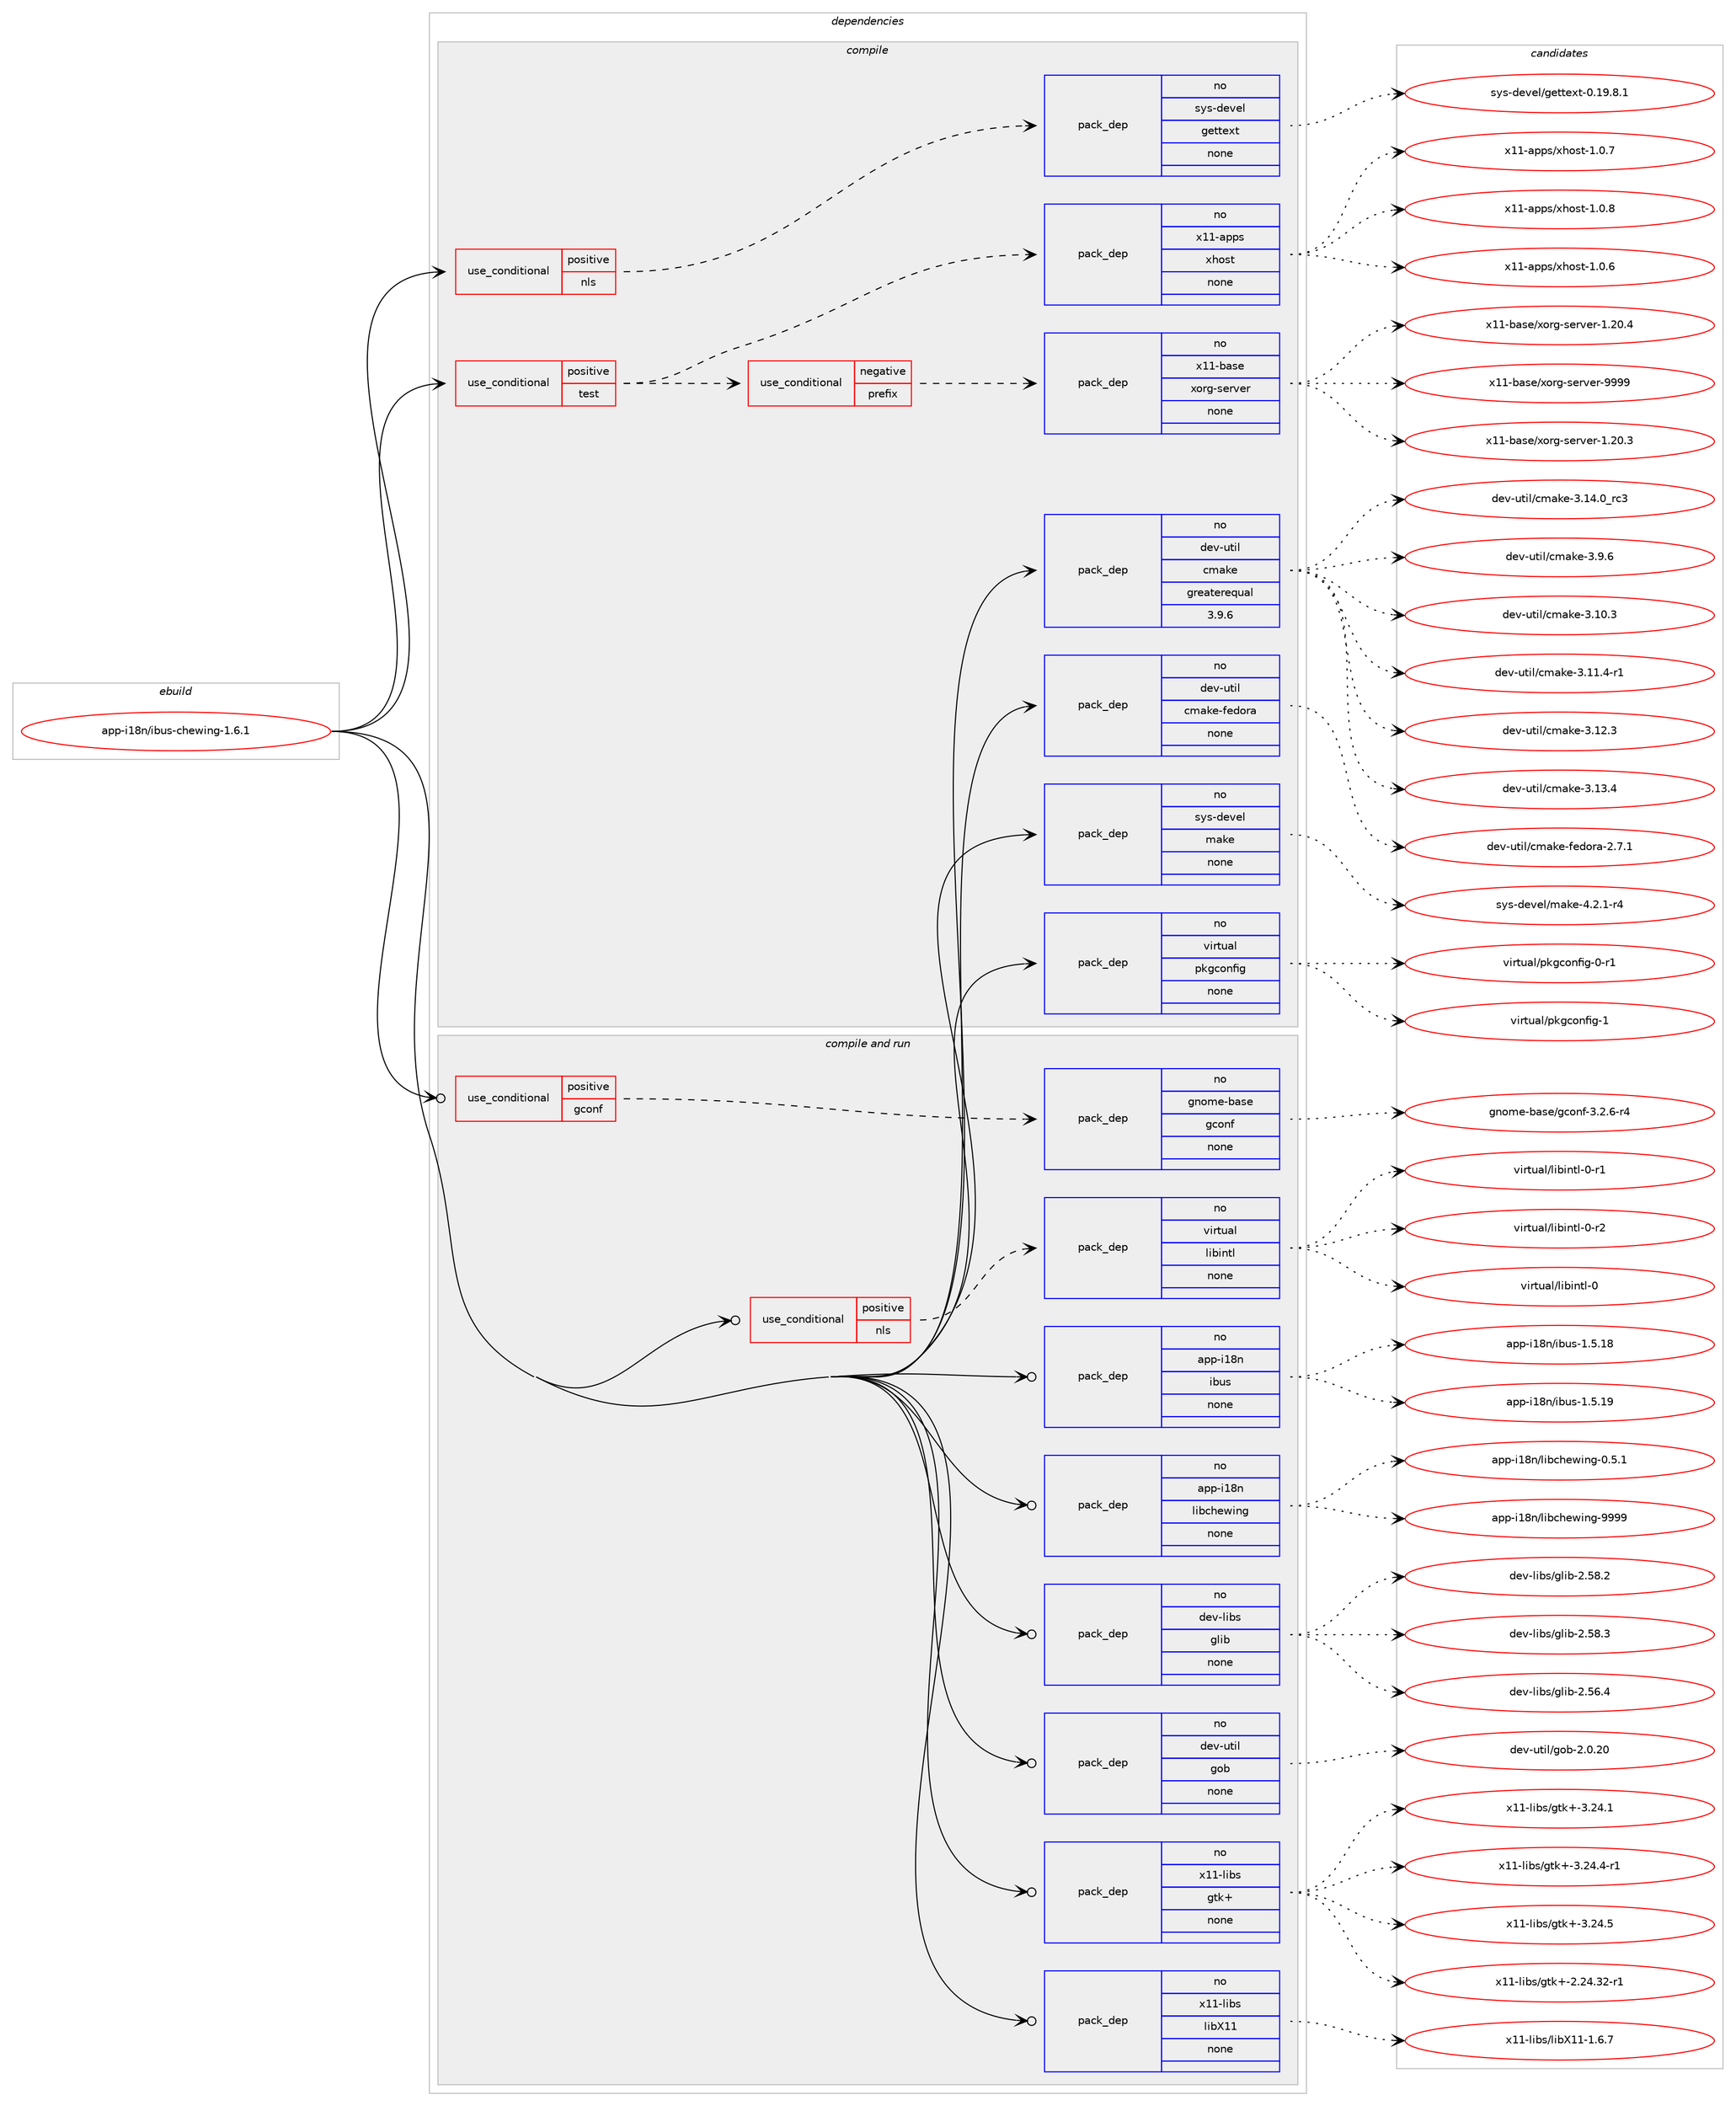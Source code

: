 digraph prolog {

# *************
# Graph options
# *************

newrank=true;
concentrate=true;
compound=true;
graph [rankdir=LR,fontname=Helvetica,fontsize=10,ranksep=1.5];#, ranksep=2.5, nodesep=0.2];
edge  [arrowhead=vee];
node  [fontname=Helvetica,fontsize=10];

# **********
# The ebuild
# **********

subgraph cluster_leftcol {
color=gray;
rank=same;
label=<<i>ebuild</i>>;
id [label="app-i18n/ibus-chewing-1.6.1", color=red, width=4, href="../app-i18n/ibus-chewing-1.6.1.svg"];
}

# ****************
# The dependencies
# ****************

subgraph cluster_midcol {
color=gray;
label=<<i>dependencies</i>>;
subgraph cluster_compile {
fillcolor="#eeeeee";
style=filled;
label=<<i>compile</i>>;
subgraph cond352575 {
dependency1294941 [label=<<TABLE BORDER="0" CELLBORDER="1" CELLSPACING="0" CELLPADDING="4"><TR><TD ROWSPAN="3" CELLPADDING="10">use_conditional</TD></TR><TR><TD>positive</TD></TR><TR><TD>nls</TD></TR></TABLE>>, shape=none, color=red];
subgraph pack922263 {
dependency1294942 [label=<<TABLE BORDER="0" CELLBORDER="1" CELLSPACING="0" CELLPADDING="4" WIDTH="220"><TR><TD ROWSPAN="6" CELLPADDING="30">pack_dep</TD></TR><TR><TD WIDTH="110">no</TD></TR><TR><TD>sys-devel</TD></TR><TR><TD>gettext</TD></TR><TR><TD>none</TD></TR><TR><TD></TD></TR></TABLE>>, shape=none, color=blue];
}
dependency1294941:e -> dependency1294942:w [weight=20,style="dashed",arrowhead="vee"];
}
id:e -> dependency1294941:w [weight=20,style="solid",arrowhead="vee"];
subgraph cond352576 {
dependency1294943 [label=<<TABLE BORDER="0" CELLBORDER="1" CELLSPACING="0" CELLPADDING="4"><TR><TD ROWSPAN="3" CELLPADDING="10">use_conditional</TD></TR><TR><TD>positive</TD></TR><TR><TD>test</TD></TR></TABLE>>, shape=none, color=red];
subgraph cond352577 {
dependency1294944 [label=<<TABLE BORDER="0" CELLBORDER="1" CELLSPACING="0" CELLPADDING="4"><TR><TD ROWSPAN="3" CELLPADDING="10">use_conditional</TD></TR><TR><TD>negative</TD></TR><TR><TD>prefix</TD></TR></TABLE>>, shape=none, color=red];
subgraph pack922264 {
dependency1294945 [label=<<TABLE BORDER="0" CELLBORDER="1" CELLSPACING="0" CELLPADDING="4" WIDTH="220"><TR><TD ROWSPAN="6" CELLPADDING="30">pack_dep</TD></TR><TR><TD WIDTH="110">no</TD></TR><TR><TD>x11-base</TD></TR><TR><TD>xorg-server</TD></TR><TR><TD>none</TD></TR><TR><TD></TD></TR></TABLE>>, shape=none, color=blue];
}
dependency1294944:e -> dependency1294945:w [weight=20,style="dashed",arrowhead="vee"];
}
dependency1294943:e -> dependency1294944:w [weight=20,style="dashed",arrowhead="vee"];
subgraph pack922265 {
dependency1294946 [label=<<TABLE BORDER="0" CELLBORDER="1" CELLSPACING="0" CELLPADDING="4" WIDTH="220"><TR><TD ROWSPAN="6" CELLPADDING="30">pack_dep</TD></TR><TR><TD WIDTH="110">no</TD></TR><TR><TD>x11-apps</TD></TR><TR><TD>xhost</TD></TR><TR><TD>none</TD></TR><TR><TD></TD></TR></TABLE>>, shape=none, color=blue];
}
dependency1294943:e -> dependency1294946:w [weight=20,style="dashed",arrowhead="vee"];
}
id:e -> dependency1294943:w [weight=20,style="solid",arrowhead="vee"];
subgraph pack922266 {
dependency1294947 [label=<<TABLE BORDER="0" CELLBORDER="1" CELLSPACING="0" CELLPADDING="4" WIDTH="220"><TR><TD ROWSPAN="6" CELLPADDING="30">pack_dep</TD></TR><TR><TD WIDTH="110">no</TD></TR><TR><TD>dev-util</TD></TR><TR><TD>cmake</TD></TR><TR><TD>greaterequal</TD></TR><TR><TD>3.9.6</TD></TR></TABLE>>, shape=none, color=blue];
}
id:e -> dependency1294947:w [weight=20,style="solid",arrowhead="vee"];
subgraph pack922267 {
dependency1294948 [label=<<TABLE BORDER="0" CELLBORDER="1" CELLSPACING="0" CELLPADDING="4" WIDTH="220"><TR><TD ROWSPAN="6" CELLPADDING="30">pack_dep</TD></TR><TR><TD WIDTH="110">no</TD></TR><TR><TD>dev-util</TD></TR><TR><TD>cmake-fedora</TD></TR><TR><TD>none</TD></TR><TR><TD></TD></TR></TABLE>>, shape=none, color=blue];
}
id:e -> dependency1294948:w [weight=20,style="solid",arrowhead="vee"];
subgraph pack922268 {
dependency1294949 [label=<<TABLE BORDER="0" CELLBORDER="1" CELLSPACING="0" CELLPADDING="4" WIDTH="220"><TR><TD ROWSPAN="6" CELLPADDING="30">pack_dep</TD></TR><TR><TD WIDTH="110">no</TD></TR><TR><TD>sys-devel</TD></TR><TR><TD>make</TD></TR><TR><TD>none</TD></TR><TR><TD></TD></TR></TABLE>>, shape=none, color=blue];
}
id:e -> dependency1294949:w [weight=20,style="solid",arrowhead="vee"];
subgraph pack922269 {
dependency1294950 [label=<<TABLE BORDER="0" CELLBORDER="1" CELLSPACING="0" CELLPADDING="4" WIDTH="220"><TR><TD ROWSPAN="6" CELLPADDING="30">pack_dep</TD></TR><TR><TD WIDTH="110">no</TD></TR><TR><TD>virtual</TD></TR><TR><TD>pkgconfig</TD></TR><TR><TD>none</TD></TR><TR><TD></TD></TR></TABLE>>, shape=none, color=blue];
}
id:e -> dependency1294950:w [weight=20,style="solid",arrowhead="vee"];
}
subgraph cluster_compileandrun {
fillcolor="#eeeeee";
style=filled;
label=<<i>compile and run</i>>;
subgraph cond352578 {
dependency1294951 [label=<<TABLE BORDER="0" CELLBORDER="1" CELLSPACING="0" CELLPADDING="4"><TR><TD ROWSPAN="3" CELLPADDING="10">use_conditional</TD></TR><TR><TD>positive</TD></TR><TR><TD>gconf</TD></TR></TABLE>>, shape=none, color=red];
subgraph pack922270 {
dependency1294952 [label=<<TABLE BORDER="0" CELLBORDER="1" CELLSPACING="0" CELLPADDING="4" WIDTH="220"><TR><TD ROWSPAN="6" CELLPADDING="30">pack_dep</TD></TR><TR><TD WIDTH="110">no</TD></TR><TR><TD>gnome-base</TD></TR><TR><TD>gconf</TD></TR><TR><TD>none</TD></TR><TR><TD></TD></TR></TABLE>>, shape=none, color=blue];
}
dependency1294951:e -> dependency1294952:w [weight=20,style="dashed",arrowhead="vee"];
}
id:e -> dependency1294951:w [weight=20,style="solid",arrowhead="odotvee"];
subgraph cond352579 {
dependency1294953 [label=<<TABLE BORDER="0" CELLBORDER="1" CELLSPACING="0" CELLPADDING="4"><TR><TD ROWSPAN="3" CELLPADDING="10">use_conditional</TD></TR><TR><TD>positive</TD></TR><TR><TD>nls</TD></TR></TABLE>>, shape=none, color=red];
subgraph pack922271 {
dependency1294954 [label=<<TABLE BORDER="0" CELLBORDER="1" CELLSPACING="0" CELLPADDING="4" WIDTH="220"><TR><TD ROWSPAN="6" CELLPADDING="30">pack_dep</TD></TR><TR><TD WIDTH="110">no</TD></TR><TR><TD>virtual</TD></TR><TR><TD>libintl</TD></TR><TR><TD>none</TD></TR><TR><TD></TD></TR></TABLE>>, shape=none, color=blue];
}
dependency1294953:e -> dependency1294954:w [weight=20,style="dashed",arrowhead="vee"];
}
id:e -> dependency1294953:w [weight=20,style="solid",arrowhead="odotvee"];
subgraph pack922272 {
dependency1294955 [label=<<TABLE BORDER="0" CELLBORDER="1" CELLSPACING="0" CELLPADDING="4" WIDTH="220"><TR><TD ROWSPAN="6" CELLPADDING="30">pack_dep</TD></TR><TR><TD WIDTH="110">no</TD></TR><TR><TD>app-i18n</TD></TR><TR><TD>ibus</TD></TR><TR><TD>none</TD></TR><TR><TD></TD></TR></TABLE>>, shape=none, color=blue];
}
id:e -> dependency1294955:w [weight=20,style="solid",arrowhead="odotvee"];
subgraph pack922273 {
dependency1294956 [label=<<TABLE BORDER="0" CELLBORDER="1" CELLSPACING="0" CELLPADDING="4" WIDTH="220"><TR><TD ROWSPAN="6" CELLPADDING="30">pack_dep</TD></TR><TR><TD WIDTH="110">no</TD></TR><TR><TD>app-i18n</TD></TR><TR><TD>libchewing</TD></TR><TR><TD>none</TD></TR><TR><TD></TD></TR></TABLE>>, shape=none, color=blue];
}
id:e -> dependency1294956:w [weight=20,style="solid",arrowhead="odotvee"];
subgraph pack922274 {
dependency1294957 [label=<<TABLE BORDER="0" CELLBORDER="1" CELLSPACING="0" CELLPADDING="4" WIDTH="220"><TR><TD ROWSPAN="6" CELLPADDING="30">pack_dep</TD></TR><TR><TD WIDTH="110">no</TD></TR><TR><TD>dev-libs</TD></TR><TR><TD>glib</TD></TR><TR><TD>none</TD></TR><TR><TD></TD></TR></TABLE>>, shape=none, color=blue];
}
id:e -> dependency1294957:w [weight=20,style="solid",arrowhead="odotvee"];
subgraph pack922275 {
dependency1294958 [label=<<TABLE BORDER="0" CELLBORDER="1" CELLSPACING="0" CELLPADDING="4" WIDTH="220"><TR><TD ROWSPAN="6" CELLPADDING="30">pack_dep</TD></TR><TR><TD WIDTH="110">no</TD></TR><TR><TD>dev-util</TD></TR><TR><TD>gob</TD></TR><TR><TD>none</TD></TR><TR><TD></TD></TR></TABLE>>, shape=none, color=blue];
}
id:e -> dependency1294958:w [weight=20,style="solid",arrowhead="odotvee"];
subgraph pack922276 {
dependency1294959 [label=<<TABLE BORDER="0" CELLBORDER="1" CELLSPACING="0" CELLPADDING="4" WIDTH="220"><TR><TD ROWSPAN="6" CELLPADDING="30">pack_dep</TD></TR><TR><TD WIDTH="110">no</TD></TR><TR><TD>x11-libs</TD></TR><TR><TD>gtk+</TD></TR><TR><TD>none</TD></TR><TR><TD></TD></TR></TABLE>>, shape=none, color=blue];
}
id:e -> dependency1294959:w [weight=20,style="solid",arrowhead="odotvee"];
subgraph pack922277 {
dependency1294960 [label=<<TABLE BORDER="0" CELLBORDER="1" CELLSPACING="0" CELLPADDING="4" WIDTH="220"><TR><TD ROWSPAN="6" CELLPADDING="30">pack_dep</TD></TR><TR><TD WIDTH="110">no</TD></TR><TR><TD>x11-libs</TD></TR><TR><TD>libX11</TD></TR><TR><TD>none</TD></TR><TR><TD></TD></TR></TABLE>>, shape=none, color=blue];
}
id:e -> dependency1294960:w [weight=20,style="solid",arrowhead="odotvee"];
}
subgraph cluster_run {
fillcolor="#eeeeee";
style=filled;
label=<<i>run</i>>;
}
}

# **************
# The candidates
# **************

subgraph cluster_choices {
rank=same;
color=gray;
label=<<i>candidates</i>>;

subgraph choice922263 {
color=black;
nodesep=1;
choice1151211154510010111810110847103101116116101120116454846495746564649 [label="sys-devel/gettext-0.19.8.1", color=red, width=4,href="../sys-devel/gettext-0.19.8.1.svg"];
dependency1294942:e -> choice1151211154510010111810110847103101116116101120116454846495746564649:w [style=dotted,weight="100"];
}
subgraph choice922264 {
color=black;
nodesep=1;
choice1204949459897115101471201111141034511510111411810111445494650484651 [label="x11-base/xorg-server-1.20.3", color=red, width=4,href="../x11-base/xorg-server-1.20.3.svg"];
choice1204949459897115101471201111141034511510111411810111445494650484652 [label="x11-base/xorg-server-1.20.4", color=red, width=4,href="../x11-base/xorg-server-1.20.4.svg"];
choice120494945989711510147120111114103451151011141181011144557575757 [label="x11-base/xorg-server-9999", color=red, width=4,href="../x11-base/xorg-server-9999.svg"];
dependency1294945:e -> choice1204949459897115101471201111141034511510111411810111445494650484651:w [style=dotted,weight="100"];
dependency1294945:e -> choice1204949459897115101471201111141034511510111411810111445494650484652:w [style=dotted,weight="100"];
dependency1294945:e -> choice120494945989711510147120111114103451151011141181011144557575757:w [style=dotted,weight="100"];
}
subgraph choice922265 {
color=black;
nodesep=1;
choice1204949459711211211547120104111115116454946484654 [label="x11-apps/xhost-1.0.6", color=red, width=4,href="../x11-apps/xhost-1.0.6.svg"];
choice1204949459711211211547120104111115116454946484655 [label="x11-apps/xhost-1.0.7", color=red, width=4,href="../x11-apps/xhost-1.0.7.svg"];
choice1204949459711211211547120104111115116454946484656 [label="x11-apps/xhost-1.0.8", color=red, width=4,href="../x11-apps/xhost-1.0.8.svg"];
dependency1294946:e -> choice1204949459711211211547120104111115116454946484654:w [style=dotted,weight="100"];
dependency1294946:e -> choice1204949459711211211547120104111115116454946484655:w [style=dotted,weight="100"];
dependency1294946:e -> choice1204949459711211211547120104111115116454946484656:w [style=dotted,weight="100"];
}
subgraph choice922266 {
color=black;
nodesep=1;
choice1001011184511711610510847991099710710145514649484651 [label="dev-util/cmake-3.10.3", color=red, width=4,href="../dev-util/cmake-3.10.3.svg"];
choice10010111845117116105108479910997107101455146494946524511449 [label="dev-util/cmake-3.11.4-r1", color=red, width=4,href="../dev-util/cmake-3.11.4-r1.svg"];
choice1001011184511711610510847991099710710145514649504651 [label="dev-util/cmake-3.12.3", color=red, width=4,href="../dev-util/cmake-3.12.3.svg"];
choice1001011184511711610510847991099710710145514649514652 [label="dev-util/cmake-3.13.4", color=red, width=4,href="../dev-util/cmake-3.13.4.svg"];
choice1001011184511711610510847991099710710145514649524648951149951 [label="dev-util/cmake-3.14.0_rc3", color=red, width=4,href="../dev-util/cmake-3.14.0_rc3.svg"];
choice10010111845117116105108479910997107101455146574654 [label="dev-util/cmake-3.9.6", color=red, width=4,href="../dev-util/cmake-3.9.6.svg"];
dependency1294947:e -> choice1001011184511711610510847991099710710145514649484651:w [style=dotted,weight="100"];
dependency1294947:e -> choice10010111845117116105108479910997107101455146494946524511449:w [style=dotted,weight="100"];
dependency1294947:e -> choice1001011184511711610510847991099710710145514649504651:w [style=dotted,weight="100"];
dependency1294947:e -> choice1001011184511711610510847991099710710145514649514652:w [style=dotted,weight="100"];
dependency1294947:e -> choice1001011184511711610510847991099710710145514649524648951149951:w [style=dotted,weight="100"];
dependency1294947:e -> choice10010111845117116105108479910997107101455146574654:w [style=dotted,weight="100"];
}
subgraph choice922267 {
color=black;
nodesep=1;
choice100101118451171161051084799109971071014510210110011111497455046554649 [label="dev-util/cmake-fedora-2.7.1", color=red, width=4,href="../dev-util/cmake-fedora-2.7.1.svg"];
dependency1294948:e -> choice100101118451171161051084799109971071014510210110011111497455046554649:w [style=dotted,weight="100"];
}
subgraph choice922268 {
color=black;
nodesep=1;
choice1151211154510010111810110847109971071014552465046494511452 [label="sys-devel/make-4.2.1-r4", color=red, width=4,href="../sys-devel/make-4.2.1-r4.svg"];
dependency1294949:e -> choice1151211154510010111810110847109971071014552465046494511452:w [style=dotted,weight="100"];
}
subgraph choice922269 {
color=black;
nodesep=1;
choice11810511411611797108471121071039911111010210510345484511449 [label="virtual/pkgconfig-0-r1", color=red, width=4,href="../virtual/pkgconfig-0-r1.svg"];
choice1181051141161179710847112107103991111101021051034549 [label="virtual/pkgconfig-1", color=red, width=4,href="../virtual/pkgconfig-1.svg"];
dependency1294950:e -> choice11810511411611797108471121071039911111010210510345484511449:w [style=dotted,weight="100"];
dependency1294950:e -> choice1181051141161179710847112107103991111101021051034549:w [style=dotted,weight="100"];
}
subgraph choice922270 {
color=black;
nodesep=1;
choice10311011110910145989711510147103991111101024551465046544511452 [label="gnome-base/gconf-3.2.6-r4", color=red, width=4,href="../gnome-base/gconf-3.2.6-r4.svg"];
dependency1294952:e -> choice10311011110910145989711510147103991111101024551465046544511452:w [style=dotted,weight="100"];
}
subgraph choice922271 {
color=black;
nodesep=1;
choice1181051141161179710847108105981051101161084548 [label="virtual/libintl-0", color=red, width=4,href="../virtual/libintl-0.svg"];
choice11810511411611797108471081059810511011610845484511449 [label="virtual/libintl-0-r1", color=red, width=4,href="../virtual/libintl-0-r1.svg"];
choice11810511411611797108471081059810511011610845484511450 [label="virtual/libintl-0-r2", color=red, width=4,href="../virtual/libintl-0-r2.svg"];
dependency1294954:e -> choice1181051141161179710847108105981051101161084548:w [style=dotted,weight="100"];
dependency1294954:e -> choice11810511411611797108471081059810511011610845484511449:w [style=dotted,weight="100"];
dependency1294954:e -> choice11810511411611797108471081059810511011610845484511450:w [style=dotted,weight="100"];
}
subgraph choice922272 {
color=black;
nodesep=1;
choice97112112451054956110471059811711545494653464956 [label="app-i18n/ibus-1.5.18", color=red, width=4,href="../app-i18n/ibus-1.5.18.svg"];
choice97112112451054956110471059811711545494653464957 [label="app-i18n/ibus-1.5.19", color=red, width=4,href="../app-i18n/ibus-1.5.19.svg"];
dependency1294955:e -> choice97112112451054956110471059811711545494653464956:w [style=dotted,weight="100"];
dependency1294955:e -> choice97112112451054956110471059811711545494653464957:w [style=dotted,weight="100"];
}
subgraph choice922273 {
color=black;
nodesep=1;
choice97112112451054956110471081059899104101119105110103454846534649 [label="app-i18n/libchewing-0.5.1", color=red, width=4,href="../app-i18n/libchewing-0.5.1.svg"];
choice971121124510549561104710810598991041011191051101034557575757 [label="app-i18n/libchewing-9999", color=red, width=4,href="../app-i18n/libchewing-9999.svg"];
dependency1294956:e -> choice97112112451054956110471081059899104101119105110103454846534649:w [style=dotted,weight="100"];
dependency1294956:e -> choice971121124510549561104710810598991041011191051101034557575757:w [style=dotted,weight="100"];
}
subgraph choice922274 {
color=black;
nodesep=1;
choice1001011184510810598115471031081059845504653544652 [label="dev-libs/glib-2.56.4", color=red, width=4,href="../dev-libs/glib-2.56.4.svg"];
choice1001011184510810598115471031081059845504653564650 [label="dev-libs/glib-2.58.2", color=red, width=4,href="../dev-libs/glib-2.58.2.svg"];
choice1001011184510810598115471031081059845504653564651 [label="dev-libs/glib-2.58.3", color=red, width=4,href="../dev-libs/glib-2.58.3.svg"];
dependency1294957:e -> choice1001011184510810598115471031081059845504653544652:w [style=dotted,weight="100"];
dependency1294957:e -> choice1001011184510810598115471031081059845504653564650:w [style=dotted,weight="100"];
dependency1294957:e -> choice1001011184510810598115471031081059845504653564651:w [style=dotted,weight="100"];
}
subgraph choice922275 {
color=black;
nodesep=1;
choice10010111845117116105108471031119845504648465048 [label="dev-util/gob-2.0.20", color=red, width=4,href="../dev-util/gob-2.0.20.svg"];
dependency1294958:e -> choice10010111845117116105108471031119845504648465048:w [style=dotted,weight="100"];
}
subgraph choice922276 {
color=black;
nodesep=1;
choice12049494510810598115471031161074345504650524651504511449 [label="x11-libs/gtk+-2.24.32-r1", color=red, width=4,href="../x11-libs/gtk+-2.24.32-r1.svg"];
choice12049494510810598115471031161074345514650524649 [label="x11-libs/gtk+-3.24.1", color=red, width=4,href="../x11-libs/gtk+-3.24.1.svg"];
choice120494945108105981154710311610743455146505246524511449 [label="x11-libs/gtk+-3.24.4-r1", color=red, width=4,href="../x11-libs/gtk+-3.24.4-r1.svg"];
choice12049494510810598115471031161074345514650524653 [label="x11-libs/gtk+-3.24.5", color=red, width=4,href="../x11-libs/gtk+-3.24.5.svg"];
dependency1294959:e -> choice12049494510810598115471031161074345504650524651504511449:w [style=dotted,weight="100"];
dependency1294959:e -> choice12049494510810598115471031161074345514650524649:w [style=dotted,weight="100"];
dependency1294959:e -> choice120494945108105981154710311610743455146505246524511449:w [style=dotted,weight="100"];
dependency1294959:e -> choice12049494510810598115471031161074345514650524653:w [style=dotted,weight="100"];
}
subgraph choice922277 {
color=black;
nodesep=1;
choice120494945108105981154710810598884949454946544655 [label="x11-libs/libX11-1.6.7", color=red, width=4,href="../x11-libs/libX11-1.6.7.svg"];
dependency1294960:e -> choice120494945108105981154710810598884949454946544655:w [style=dotted,weight="100"];
}
}

}
